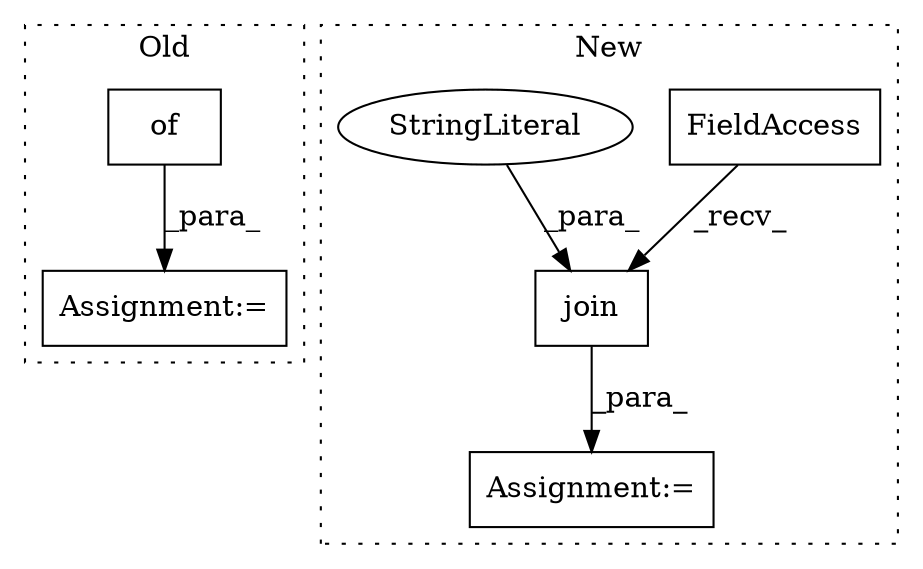 digraph G {
subgraph cluster0 {
1 [label="of" a="32" s="122" l="4" shape="box"];
6 [label="Assignment:=" a="7" s="117" l="1" shape="box"];
label = "Old";
style="dotted";
}
subgraph cluster1 {
2 [label="join" a="32" s="131,175" l="5,1" shape="box"];
3 [label="Assignment:=" a="7" s="107" l="1" shape="box"];
4 [label="FieldAccess" a="22" s="123" l="2" shape="box"];
5 [label="StringLiteral" a="45" s="162" l="13" shape="ellipse"];
label = "New";
style="dotted";
}
1 -> 6 [label="_para_"];
2 -> 3 [label="_para_"];
4 -> 2 [label="_recv_"];
5 -> 2 [label="_para_"];
}